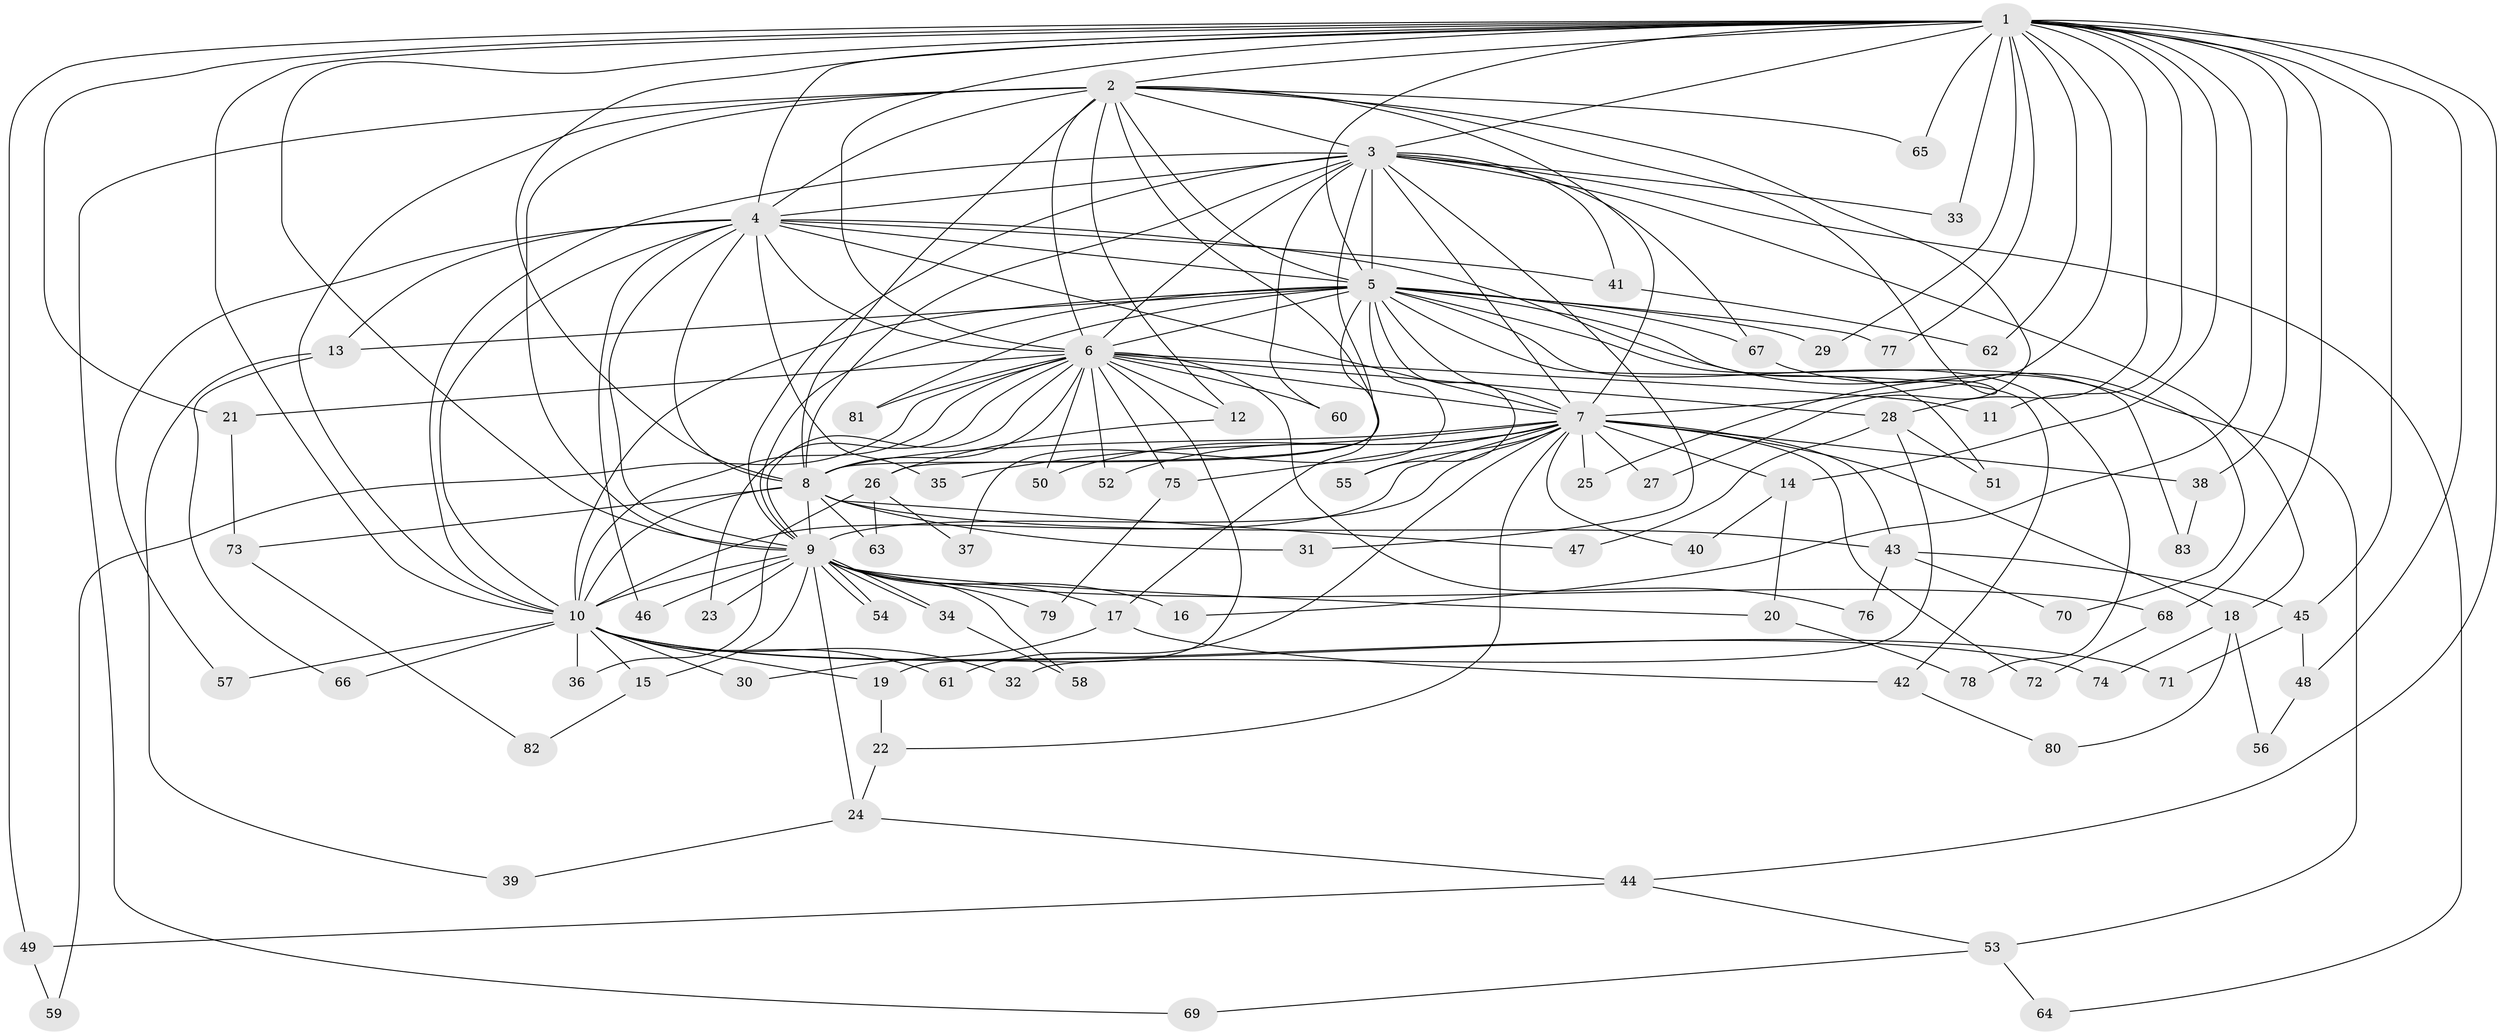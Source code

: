 // Generated by graph-tools (version 1.1) at 2025/25/03/09/25 03:25:42]
// undirected, 83 vertices, 191 edges
graph export_dot {
graph [start="1"]
  node [color=gray90,style=filled];
  1;
  2;
  3;
  4;
  5;
  6;
  7;
  8;
  9;
  10;
  11;
  12;
  13;
  14;
  15;
  16;
  17;
  18;
  19;
  20;
  21;
  22;
  23;
  24;
  25;
  26;
  27;
  28;
  29;
  30;
  31;
  32;
  33;
  34;
  35;
  36;
  37;
  38;
  39;
  40;
  41;
  42;
  43;
  44;
  45;
  46;
  47;
  48;
  49;
  50;
  51;
  52;
  53;
  54;
  55;
  56;
  57;
  58;
  59;
  60;
  61;
  62;
  63;
  64;
  65;
  66;
  67;
  68;
  69;
  70;
  71;
  72;
  73;
  74;
  75;
  76;
  77;
  78;
  79;
  80;
  81;
  82;
  83;
  1 -- 2;
  1 -- 3;
  1 -- 4;
  1 -- 5;
  1 -- 6;
  1 -- 7;
  1 -- 8;
  1 -- 9;
  1 -- 10;
  1 -- 11;
  1 -- 14;
  1 -- 16;
  1 -- 21;
  1 -- 28;
  1 -- 29;
  1 -- 33;
  1 -- 38;
  1 -- 44;
  1 -- 45;
  1 -- 48;
  1 -- 49;
  1 -- 62;
  1 -- 65;
  1 -- 68;
  1 -- 77;
  2 -- 3;
  2 -- 4;
  2 -- 5;
  2 -- 6;
  2 -- 7;
  2 -- 8;
  2 -- 9;
  2 -- 10;
  2 -- 12;
  2 -- 17;
  2 -- 25;
  2 -- 27;
  2 -- 65;
  2 -- 69;
  3 -- 4;
  3 -- 5;
  3 -- 6;
  3 -- 7;
  3 -- 8;
  3 -- 9;
  3 -- 10;
  3 -- 18;
  3 -- 26;
  3 -- 31;
  3 -- 33;
  3 -- 41;
  3 -- 60;
  3 -- 64;
  3 -- 67;
  4 -- 5;
  4 -- 6;
  4 -- 7;
  4 -- 8;
  4 -- 9;
  4 -- 10;
  4 -- 13;
  4 -- 35;
  4 -- 41;
  4 -- 46;
  4 -- 51;
  4 -- 57;
  5 -- 6;
  5 -- 7;
  5 -- 8;
  5 -- 9;
  5 -- 10;
  5 -- 13;
  5 -- 29;
  5 -- 37;
  5 -- 42;
  5 -- 53;
  5 -- 55;
  5 -- 67;
  5 -- 77;
  5 -- 78;
  5 -- 81;
  5 -- 83;
  6 -- 7;
  6 -- 8;
  6 -- 9;
  6 -- 10;
  6 -- 11;
  6 -- 12;
  6 -- 19;
  6 -- 21;
  6 -- 23;
  6 -- 28;
  6 -- 50;
  6 -- 52;
  6 -- 59;
  6 -- 60;
  6 -- 75;
  6 -- 76;
  6 -- 81;
  7 -- 8;
  7 -- 9;
  7 -- 10;
  7 -- 14;
  7 -- 18;
  7 -- 22;
  7 -- 25;
  7 -- 27;
  7 -- 35;
  7 -- 38;
  7 -- 40;
  7 -- 43;
  7 -- 50;
  7 -- 52;
  7 -- 55;
  7 -- 61;
  7 -- 72;
  7 -- 75;
  8 -- 9;
  8 -- 10;
  8 -- 31;
  8 -- 43;
  8 -- 47;
  8 -- 63;
  8 -- 73;
  9 -- 10;
  9 -- 15;
  9 -- 16;
  9 -- 17;
  9 -- 20;
  9 -- 23;
  9 -- 24;
  9 -- 34;
  9 -- 34;
  9 -- 46;
  9 -- 54;
  9 -- 54;
  9 -- 58;
  9 -- 68;
  9 -- 79;
  10 -- 15;
  10 -- 19;
  10 -- 30;
  10 -- 32;
  10 -- 36;
  10 -- 57;
  10 -- 61;
  10 -- 66;
  10 -- 71;
  10 -- 74;
  12 -- 26;
  13 -- 39;
  13 -- 66;
  14 -- 20;
  14 -- 40;
  15 -- 82;
  17 -- 30;
  17 -- 42;
  18 -- 56;
  18 -- 74;
  18 -- 80;
  19 -- 22;
  20 -- 78;
  21 -- 73;
  22 -- 24;
  24 -- 39;
  24 -- 44;
  26 -- 36;
  26 -- 37;
  26 -- 63;
  28 -- 32;
  28 -- 47;
  28 -- 51;
  34 -- 58;
  38 -- 83;
  41 -- 62;
  42 -- 80;
  43 -- 45;
  43 -- 70;
  43 -- 76;
  44 -- 49;
  44 -- 53;
  45 -- 48;
  45 -- 71;
  48 -- 56;
  49 -- 59;
  53 -- 64;
  53 -- 69;
  67 -- 70;
  68 -- 72;
  73 -- 82;
  75 -- 79;
}
